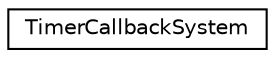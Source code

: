 digraph "Graphical Class Hierarchy"
{
 // LATEX_PDF_SIZE
  edge [fontname="Helvetica",fontsize="10",labelfontname="Helvetica",labelfontsize="10"];
  node [fontname="Helvetica",fontsize="10",shape=record];
  rankdir="LR";
  Node0 [label="TimerCallbackSystem",height=0.2,width=0.4,color="black", fillcolor="white", style="filled",URL="$classTimerCallbackSystem.html",tooltip="Class for handling smooth interpolation of events. A callback can be registered with a given id and t..."];
}
